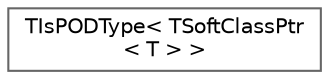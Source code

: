 digraph "Graphical Class Hierarchy"
{
 // INTERACTIVE_SVG=YES
 // LATEX_PDF_SIZE
  bgcolor="transparent";
  edge [fontname=Helvetica,fontsize=10,labelfontname=Helvetica,labelfontsize=10];
  node [fontname=Helvetica,fontsize=10,shape=box,height=0.2,width=0.4];
  rankdir="LR";
  Node0 [id="Node000000",label="TIsPODType\< TSoftClassPtr\l\< T \> \>",height=0.2,width=0.4,color="grey40", fillcolor="white", style="filled",URL="$dd/dad/structTIsPODType_3_01TSoftClassPtr_3_01T_01_4_01_4.html",tooltip=" "];
}
